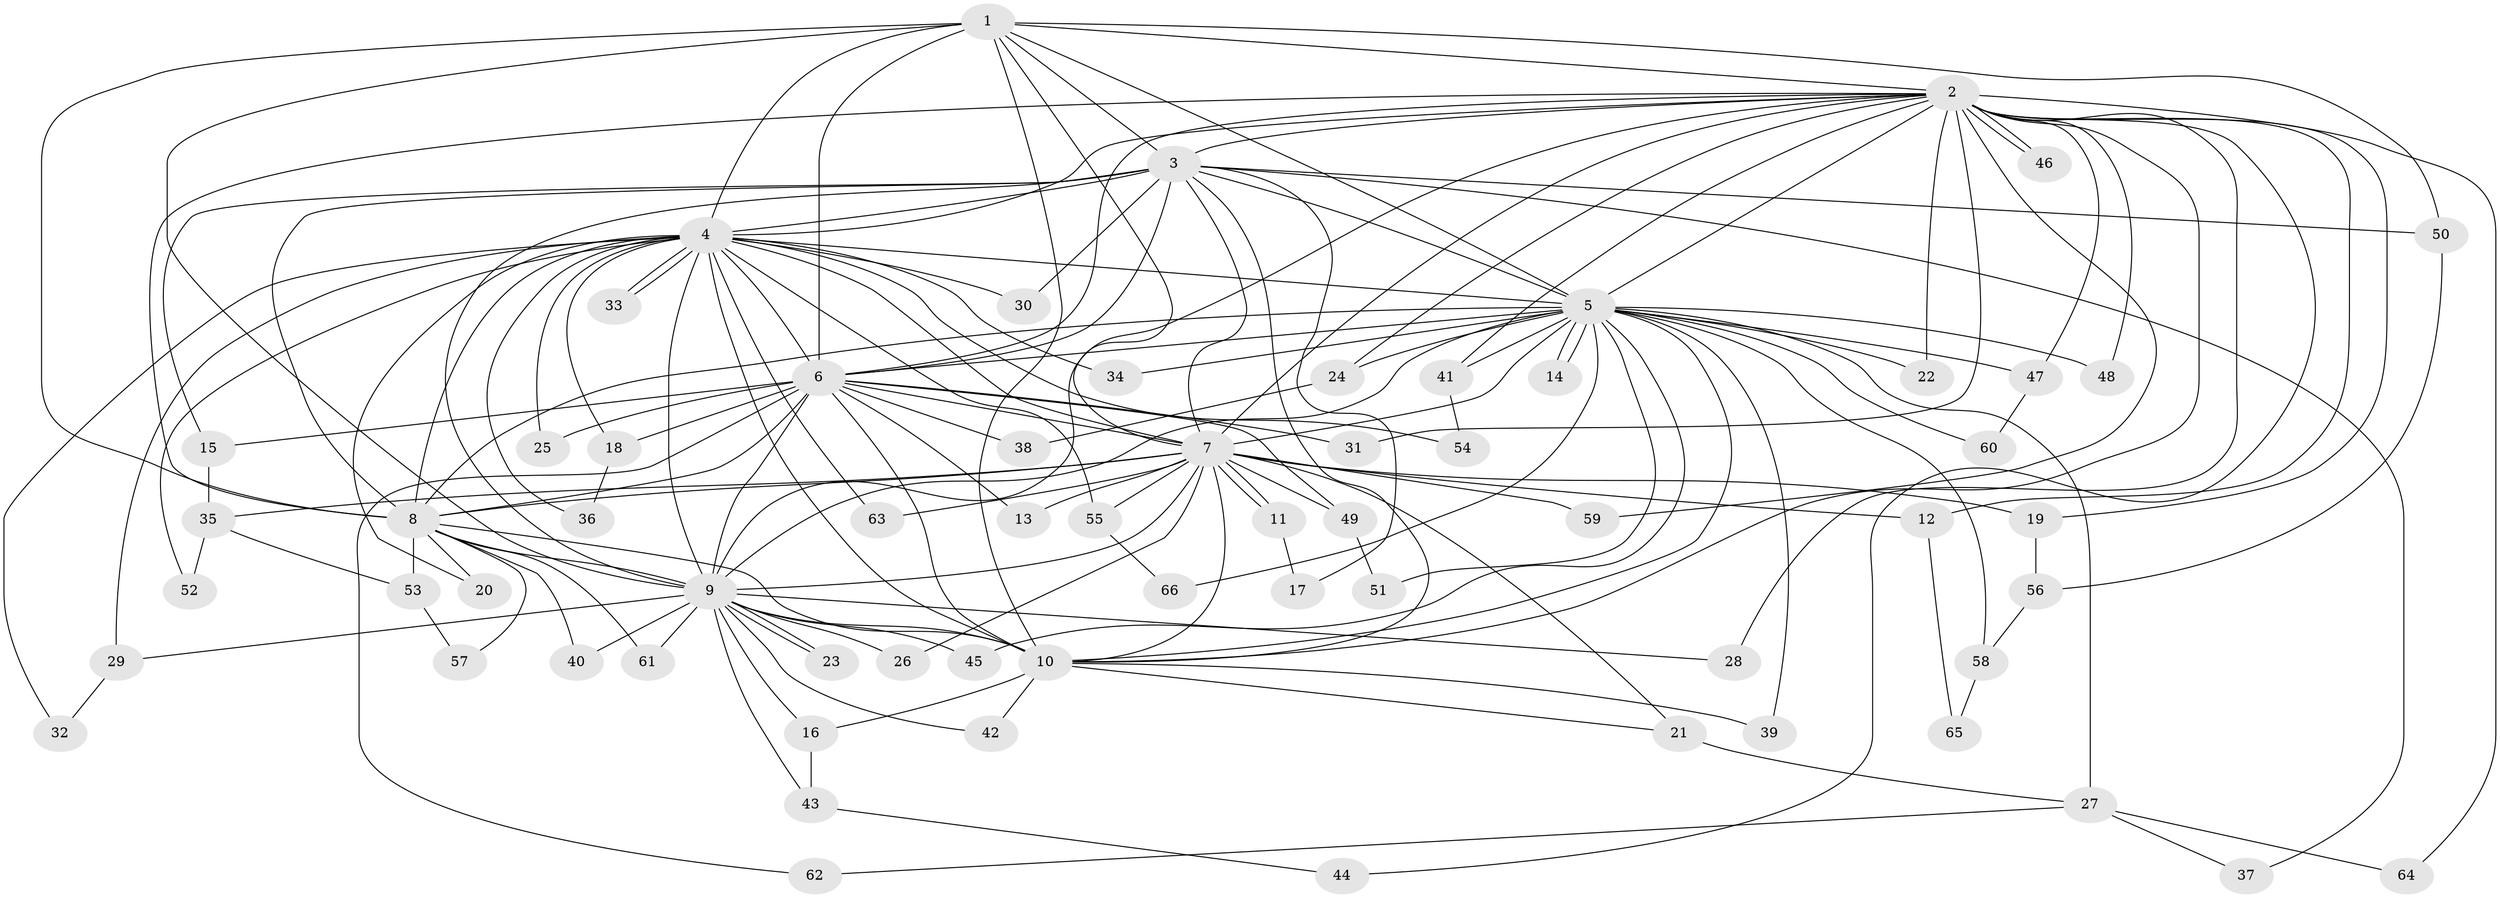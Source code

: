 // Generated by graph-tools (version 1.1) at 2025/35/03/09/25 02:35:04]
// undirected, 66 vertices, 157 edges
graph export_dot {
graph [start="1"]
  node [color=gray90,style=filled];
  1;
  2;
  3;
  4;
  5;
  6;
  7;
  8;
  9;
  10;
  11;
  12;
  13;
  14;
  15;
  16;
  17;
  18;
  19;
  20;
  21;
  22;
  23;
  24;
  25;
  26;
  27;
  28;
  29;
  30;
  31;
  32;
  33;
  34;
  35;
  36;
  37;
  38;
  39;
  40;
  41;
  42;
  43;
  44;
  45;
  46;
  47;
  48;
  49;
  50;
  51;
  52;
  53;
  54;
  55;
  56;
  57;
  58;
  59;
  60;
  61;
  62;
  63;
  64;
  65;
  66;
  1 -- 2;
  1 -- 3;
  1 -- 4;
  1 -- 5;
  1 -- 6;
  1 -- 7;
  1 -- 8;
  1 -- 9;
  1 -- 10;
  1 -- 50;
  2 -- 3;
  2 -- 4;
  2 -- 5;
  2 -- 6;
  2 -- 7;
  2 -- 8;
  2 -- 9;
  2 -- 10;
  2 -- 12;
  2 -- 19;
  2 -- 22;
  2 -- 24;
  2 -- 28;
  2 -- 31;
  2 -- 41;
  2 -- 44;
  2 -- 46;
  2 -- 46;
  2 -- 47;
  2 -- 48;
  2 -- 59;
  2 -- 64;
  3 -- 4;
  3 -- 5;
  3 -- 6;
  3 -- 7;
  3 -- 8;
  3 -- 9;
  3 -- 10;
  3 -- 15;
  3 -- 17;
  3 -- 30;
  3 -- 37;
  3 -- 50;
  4 -- 5;
  4 -- 6;
  4 -- 7;
  4 -- 8;
  4 -- 9;
  4 -- 10;
  4 -- 18;
  4 -- 20;
  4 -- 25;
  4 -- 29;
  4 -- 30;
  4 -- 32;
  4 -- 33;
  4 -- 33;
  4 -- 34;
  4 -- 36;
  4 -- 52;
  4 -- 54;
  4 -- 55;
  4 -- 63;
  5 -- 6;
  5 -- 7;
  5 -- 8;
  5 -- 9;
  5 -- 10;
  5 -- 14;
  5 -- 14;
  5 -- 22;
  5 -- 24;
  5 -- 27;
  5 -- 34;
  5 -- 39;
  5 -- 41;
  5 -- 45;
  5 -- 47;
  5 -- 48;
  5 -- 51;
  5 -- 58;
  5 -- 60;
  5 -- 66;
  6 -- 7;
  6 -- 8;
  6 -- 9;
  6 -- 10;
  6 -- 13;
  6 -- 15;
  6 -- 18;
  6 -- 25;
  6 -- 31;
  6 -- 38;
  6 -- 49;
  6 -- 62;
  7 -- 8;
  7 -- 9;
  7 -- 10;
  7 -- 11;
  7 -- 11;
  7 -- 12;
  7 -- 13;
  7 -- 19;
  7 -- 21;
  7 -- 26;
  7 -- 35;
  7 -- 49;
  7 -- 55;
  7 -- 59;
  7 -- 63;
  8 -- 9;
  8 -- 10;
  8 -- 20;
  8 -- 40;
  8 -- 53;
  8 -- 57;
  8 -- 61;
  9 -- 10;
  9 -- 16;
  9 -- 23;
  9 -- 23;
  9 -- 26;
  9 -- 28;
  9 -- 29;
  9 -- 40;
  9 -- 42;
  9 -- 43;
  9 -- 45;
  9 -- 61;
  10 -- 16;
  10 -- 21;
  10 -- 39;
  10 -- 42;
  11 -- 17;
  12 -- 65;
  15 -- 35;
  16 -- 43;
  18 -- 36;
  19 -- 56;
  21 -- 27;
  24 -- 38;
  27 -- 37;
  27 -- 62;
  27 -- 64;
  29 -- 32;
  35 -- 52;
  35 -- 53;
  41 -- 54;
  43 -- 44;
  47 -- 60;
  49 -- 51;
  50 -- 56;
  53 -- 57;
  55 -- 66;
  56 -- 58;
  58 -- 65;
}
